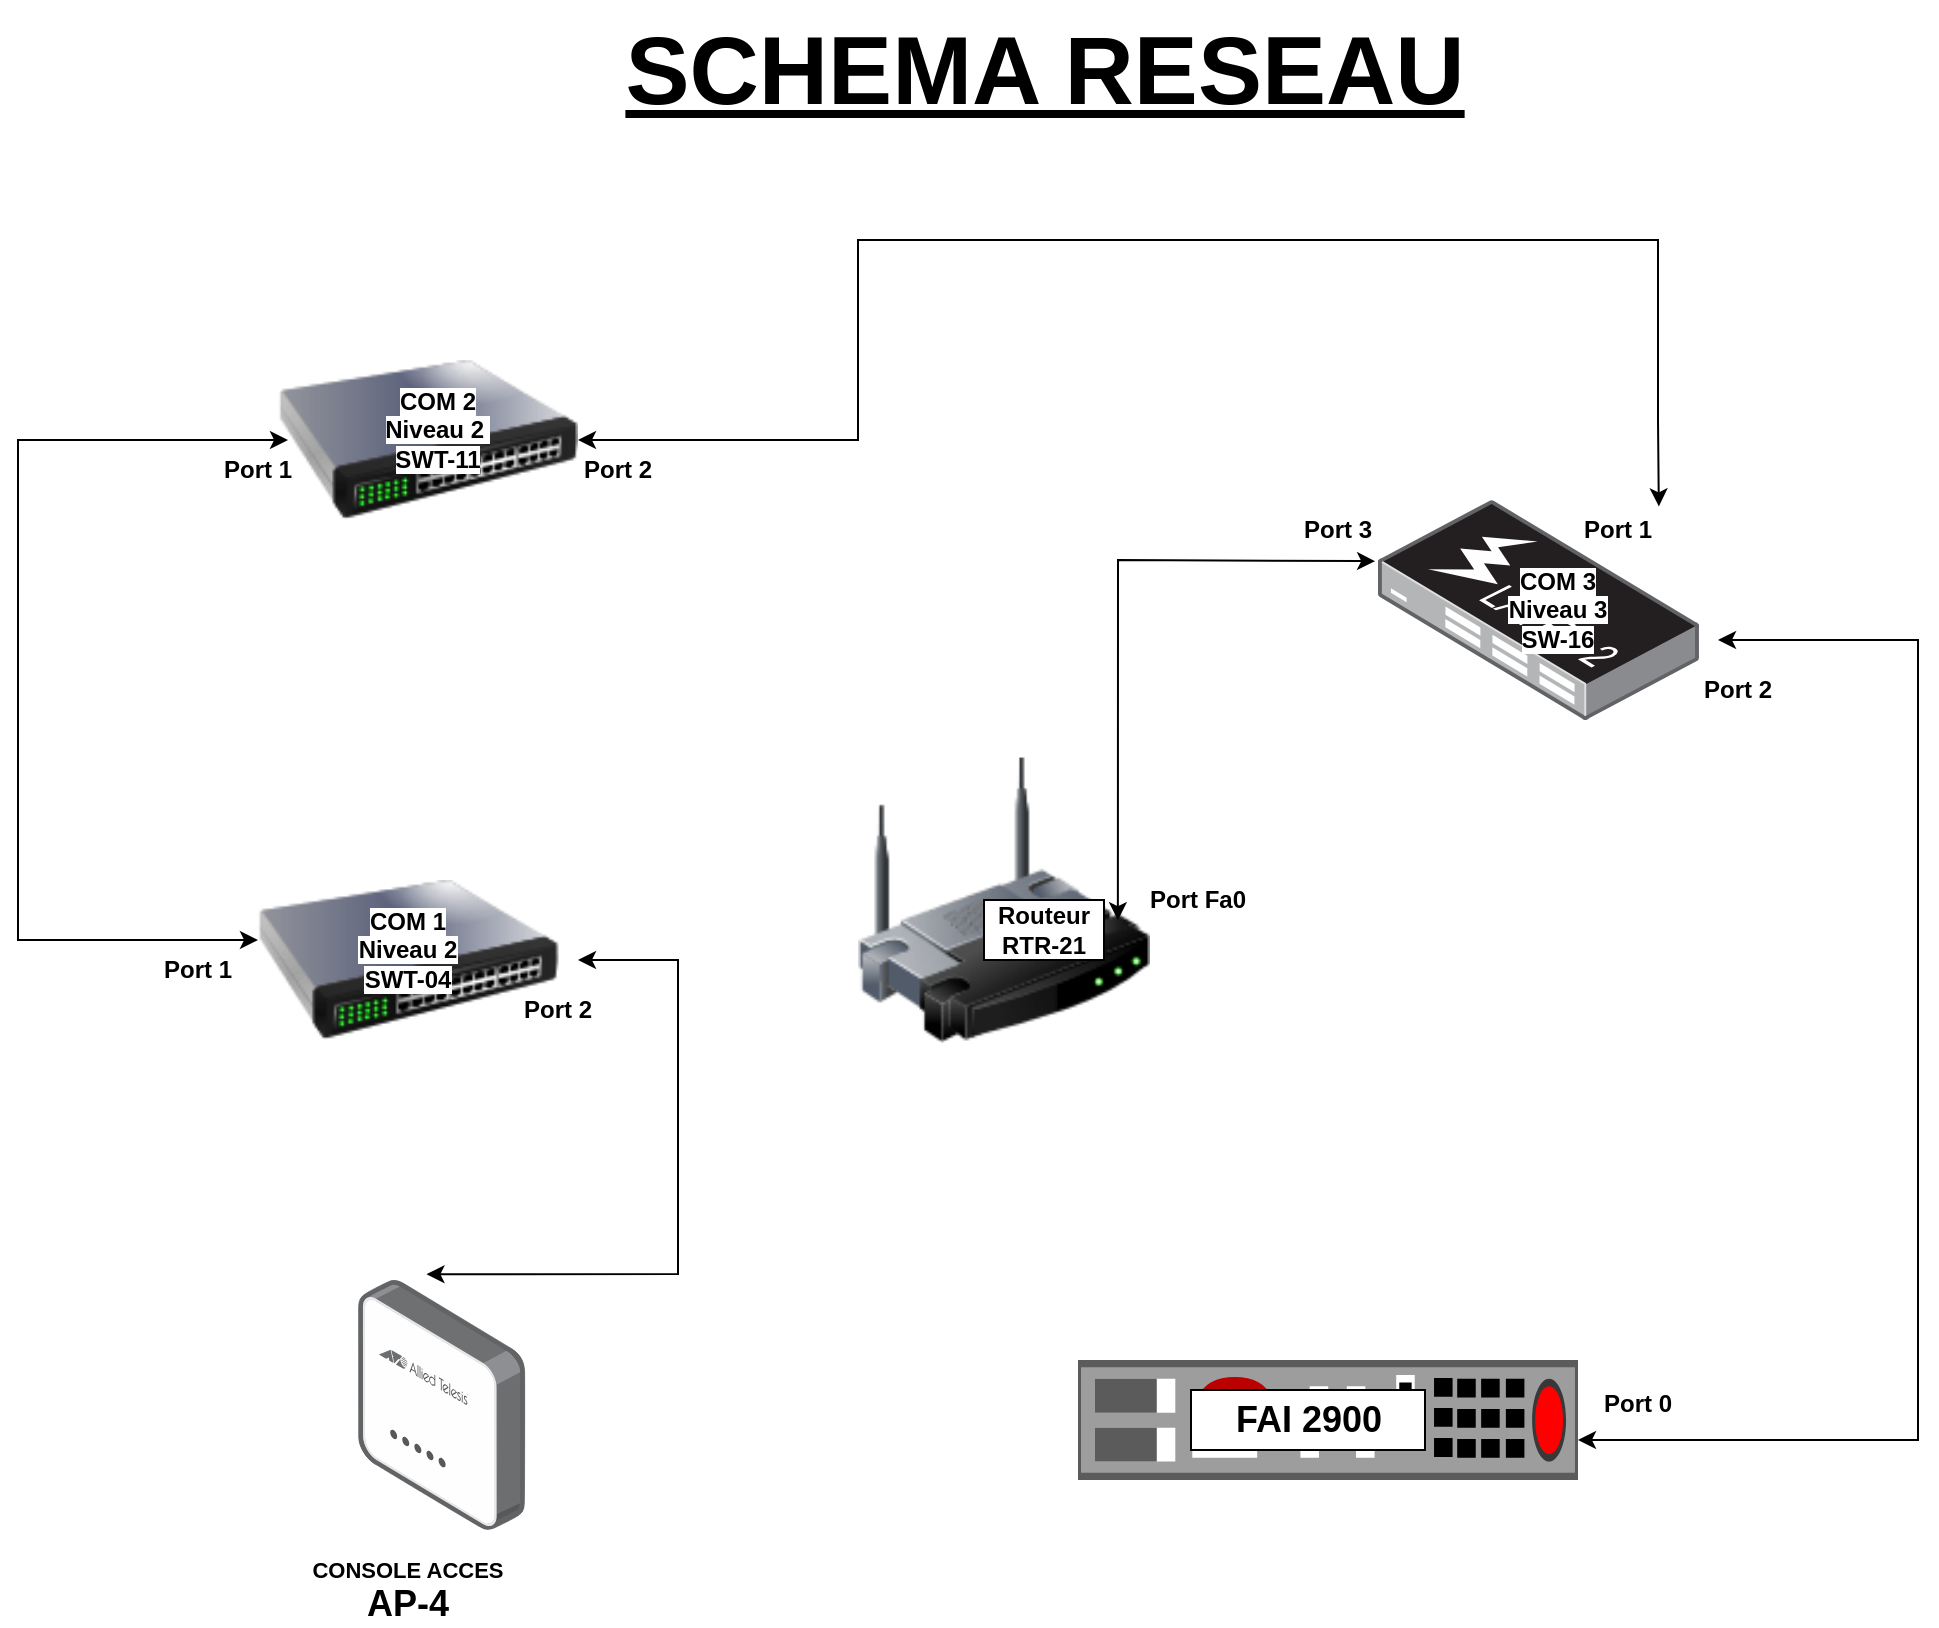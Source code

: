 <mxfile version="28.1.2">
  <diagram name="Page-1" id="MiFiqeztJaLx2lx6PgDN">
    <mxGraphModel dx="1838" dy="882" grid="1" gridSize="10" guides="1" tooltips="1" connect="1" arrows="1" fold="1" page="1" pageScale="1" pageWidth="1100" pageHeight="850" math="0" shadow="0">
      <root>
        <mxCell id="0" />
        <mxCell id="1" parent="0" />
        <mxCell id="BRfsDB_LLm775VY7pcte-1" value="" style="image;html=1;image=img/lib/clip_art/networking/Switch_128x128.png" vertex="1" parent="1">
          <mxGeometry x="160" y="190" width="150" height="80" as="geometry" />
        </mxCell>
        <mxCell id="BRfsDB_LLm775VY7pcte-2" value="" style="image;html=1;image=img/lib/clip_art/networking/Switch_128x128.png" vertex="1" parent="1">
          <mxGeometry x="140" y="450" width="170" height="80" as="geometry" />
        </mxCell>
        <mxCell id="BRfsDB_LLm775VY7pcte-5" value="" style="image;points=[];aspect=fixed;html=1;align=center;shadow=0;dashed=0;image=img/lib/allied_telesis/switch/Switch_24_port_L2_POE.svg;" vertex="1" parent="1">
          <mxGeometry x="710" y="260" width="160.47" height="110" as="geometry" />
        </mxCell>
        <mxCell id="BRfsDB_LLm775VY7pcte-6" value="" style="image;html=1;image=img/lib/clip_art/networking/Wireless_Router_128x128.png" vertex="1" parent="1">
          <mxGeometry x="450" y="380" width="146" height="160" as="geometry" />
        </mxCell>
        <mxCell id="BRfsDB_LLm775VY7pcte-7" value="" style="strokeColor=#666666;html=1;labelPosition=right;align=left;spacingLeft=15;shadow=0;dashed=0;outlineConnect=0;shape=mxgraph.rack.f5.arx_2500;" vertex="1" parent="1">
          <mxGeometry x="560" y="690" width="250" height="60" as="geometry" />
        </mxCell>
        <mxCell id="BRfsDB_LLm775VY7pcte-8" value="" style="image;points=[];aspect=fixed;html=1;align=center;shadow=0;dashed=0;image=img/lib/allied_telesis/wireless/Access_Point_Indoor.svg;" vertex="1" parent="1">
          <mxGeometry x="200" y="650" width="83.73" height="124.91" as="geometry" />
        </mxCell>
        <mxCell id="BRfsDB_LLm775VY7pcte-19" value="&lt;b style=&quot;background-color: rgb(255, 255, 255);&quot;&gt;COM 2 Niveau 2&amp;nbsp;&lt;/b&gt;&lt;div&gt;&lt;b style=&quot;background-color: rgb(255, 255, 255);&quot;&gt;SWT-11&lt;/b&gt;&lt;/div&gt;" style="text;strokeColor=none;align=center;fillColor=none;html=1;verticalAlign=middle;whiteSpace=wrap;rounded=0;" vertex="1" parent="1">
          <mxGeometry x="200" y="210" width="80" height="30" as="geometry" />
        </mxCell>
        <mxCell id="BRfsDB_LLm775VY7pcte-20" value="&lt;b style=&quot;background-color: rgb(255, 255, 255);&quot;&gt;COM 1 Niveau 2&lt;/b&gt;&lt;div&gt;&lt;b style=&quot;background-color: rgb(255, 255, 255);&quot;&gt;SWT-04&lt;/b&gt;&lt;/div&gt;" style="text;strokeColor=none;align=center;fillColor=none;html=1;verticalAlign=middle;whiteSpace=wrap;rounded=0;" vertex="1" parent="1">
          <mxGeometry x="195" y="470" width="60" height="30" as="geometry" />
        </mxCell>
        <mxCell id="BRfsDB_LLm775VY7pcte-21" value="&lt;b style=&quot;background-color: rgb(255, 255, 255);&quot;&gt;COM 3 Niveau 3&lt;/b&gt;&lt;div&gt;&lt;b style=&quot;background-color: rgb(255, 255, 255);&quot;&gt;SW-16&lt;/b&gt;&lt;/div&gt;" style="text;strokeColor=none;align=center;fillColor=none;html=1;verticalAlign=middle;whiteSpace=wrap;rounded=0;" vertex="1" parent="1">
          <mxGeometry x="770" y="300" width="60" height="30" as="geometry" />
        </mxCell>
        <mxCell id="BRfsDB_LLm775VY7pcte-23" value="&lt;font style=&quot;color: rgb(0, 0, 0);&quot;&gt;&lt;b&gt;Routeur&lt;/b&gt;&lt;/font&gt;&lt;div&gt;&lt;font style=&quot;color: rgb(0, 0, 0);&quot;&gt;&lt;b&gt;RTR-21&lt;/b&gt;&lt;/font&gt;&lt;/div&gt;" style="text;strokeColor=#000000;align=center;fillColor=#FFFFFF;html=1;verticalAlign=middle;whiteSpace=wrap;rounded=0;" vertex="1" parent="1">
          <mxGeometry x="513" y="460" width="60" height="30" as="geometry" />
        </mxCell>
        <mxCell id="BRfsDB_LLm775VY7pcte-24" value="&lt;b&gt;&lt;font style=&quot;font-size: 18px;&quot;&gt;FAI 2900&lt;/font&gt;&lt;/b&gt;" style="text;strokeColor=#000000;align=center;fillColor=#FFFFFF;html=1;verticalAlign=middle;whiteSpace=wrap;rounded=0;" vertex="1" parent="1">
          <mxGeometry x="616.5" y="705" width="117" height="30" as="geometry" />
        </mxCell>
        <mxCell id="BRfsDB_LLm775VY7pcte-27" value="&lt;font style=&quot;font-size: 11px;&quot;&gt;&lt;b&gt;CONSOLE ACCES&lt;/b&gt;&lt;/font&gt;&lt;div&gt;&lt;span style=&quot;font-size: 18px;&quot;&gt;&lt;b&gt;AP-4&lt;/b&gt;&lt;/span&gt;&lt;/div&gt;" style="text;strokeColor=none;align=center;fillColor=none;html=1;verticalAlign=middle;whiteSpace=wrap;rounded=0;" vertex="1" parent="1">
          <mxGeometry x="155" y="790" width="140" height="30" as="geometry" />
        </mxCell>
        <mxCell id="BRfsDB_LLm775VY7pcte-29" value="&lt;b&gt;Port 2&lt;/b&gt;" style="text;strokeColor=none;align=center;fillColor=none;html=1;verticalAlign=middle;whiteSpace=wrap;rounded=0;" vertex="1" parent="1">
          <mxGeometry x="300" y="230" width="60" height="30" as="geometry" />
        </mxCell>
        <mxCell id="BRfsDB_LLm775VY7pcte-30" value="&lt;b&gt;Port 1&lt;/b&gt;" style="text;strokeColor=none;align=center;fillColor=none;html=1;verticalAlign=middle;whiteSpace=wrap;rounded=0;" vertex="1" parent="1">
          <mxGeometry x="120" y="230" width="60" height="30" as="geometry" />
        </mxCell>
        <mxCell id="BRfsDB_LLm775VY7pcte-31" value="&lt;b&gt;Port 3&lt;/b&gt;" style="text;strokeColor=none;align=center;fillColor=none;html=1;verticalAlign=middle;whiteSpace=wrap;rounded=0;" vertex="1" parent="1">
          <mxGeometry x="660" y="260" width="60" height="30" as="geometry" />
        </mxCell>
        <mxCell id="BRfsDB_LLm775VY7pcte-32" value="&lt;b&gt;Port 1&lt;/b&gt;" style="text;strokeColor=none;align=center;fillColor=none;html=1;verticalAlign=middle;whiteSpace=wrap;rounded=0;" vertex="1" parent="1">
          <mxGeometry x="90" y="480" width="60" height="30" as="geometry" />
        </mxCell>
        <mxCell id="BRfsDB_LLm775VY7pcte-33" value="&lt;b&gt;Port 2&lt;/b&gt;" style="text;strokeColor=none;align=center;fillColor=none;html=1;verticalAlign=middle;whiteSpace=wrap;rounded=0;" vertex="1" parent="1">
          <mxGeometry x="860" y="340" width="60" height="30" as="geometry" />
        </mxCell>
        <mxCell id="BRfsDB_LLm775VY7pcte-35" value="&lt;b&gt;Port 1&lt;/b&gt;" style="text;strokeColor=none;align=center;fillColor=none;html=1;verticalAlign=middle;whiteSpace=wrap;rounded=0;" vertex="1" parent="1">
          <mxGeometry x="800" y="260" width="60" height="30" as="geometry" />
        </mxCell>
        <mxCell id="BRfsDB_LLm775VY7pcte-36" value="&lt;b&gt;Port 2&lt;/b&gt;" style="text;strokeColor=none;align=center;fillColor=none;html=1;verticalAlign=middle;whiteSpace=wrap;rounded=0;" vertex="1" parent="1">
          <mxGeometry x="270" y="500" width="60" height="30" as="geometry" />
        </mxCell>
        <mxCell id="BRfsDB_LLm775VY7pcte-44" value="" style="endArrow=classic;startArrow=classic;html=1;rounded=0;entryX=0.75;entryY=0;entryDx=0;entryDy=0;exitX=1;exitY=0;exitDx=0;exitDy=0;" edge="1" parent="1" source="BRfsDB_LLm775VY7pcte-32" target="BRfsDB_LLm775VY7pcte-30">
          <mxGeometry width="50" height="50" relative="1" as="geometry">
            <mxPoint x="40" y="420" as="sourcePoint" />
            <mxPoint x="350" y="220" as="targetPoint" />
            <Array as="points">
              <mxPoint x="30" y="480" />
              <mxPoint x="30" y="230" />
            </Array>
          </mxGeometry>
        </mxCell>
        <mxCell id="BRfsDB_LLm775VY7pcte-45" value="" style="endArrow=classic;startArrow=classic;html=1;rounded=0;exitX=0.89;exitY=0.563;exitDx=0;exitDy=0;exitPerimeter=0;entryX=-0.009;entryY=0.278;entryDx=0;entryDy=0;entryPerimeter=0;" edge="1" parent="1" source="BRfsDB_LLm775VY7pcte-6" target="BRfsDB_LLm775VY7pcte-5">
          <mxGeometry width="50" height="50" relative="1" as="geometry">
            <mxPoint x="579.94" y="440.08" as="sourcePoint" />
            <mxPoint x="580" y="220" as="targetPoint" />
            <Array as="points">
              <mxPoint x="580" y="290" />
            </Array>
          </mxGeometry>
        </mxCell>
        <mxCell id="BRfsDB_LLm775VY7pcte-46" value="" style="endArrow=classic;startArrow=classic;html=1;rounded=0;exitX=1;exitY=0.5;exitDx=0;exitDy=0;entryX=0.875;entryY=0.029;entryDx=0;entryDy=0;entryPerimeter=0;" edge="1" parent="1" source="BRfsDB_LLm775VY7pcte-1" target="BRfsDB_LLm775VY7pcte-5">
          <mxGeometry width="50" height="50" relative="1" as="geometry">
            <mxPoint x="580" y="400" as="sourcePoint" />
            <mxPoint x="850" y="220" as="targetPoint" />
            <Array as="points">
              <mxPoint x="450" y="230" />
              <mxPoint x="450" y="130" />
              <mxPoint x="670" y="130" />
              <mxPoint x="850" y="130" />
              <mxPoint x="850" y="220" />
            </Array>
          </mxGeometry>
        </mxCell>
        <mxCell id="BRfsDB_LLm775VY7pcte-47" value="" style="endArrow=classic;startArrow=classic;html=1;rounded=0;" edge="1" parent="1">
          <mxGeometry width="50" height="50" relative="1" as="geometry">
            <mxPoint x="810" y="730" as="sourcePoint" />
            <mxPoint x="880" y="330" as="targetPoint" />
            <Array as="points">
              <mxPoint x="980" y="730" />
              <mxPoint x="980" y="530" />
              <mxPoint x="980" y="330" />
            </Array>
          </mxGeometry>
        </mxCell>
        <mxCell id="BRfsDB_LLm775VY7pcte-49" value="" style="endArrow=classic;startArrow=classic;html=1;rounded=0;exitX=0.409;exitY=-0.023;exitDx=0;exitDy=0;exitPerimeter=0;entryX=1;entryY=0.5;entryDx=0;entryDy=0;" edge="1" parent="1" source="BRfsDB_LLm775VY7pcte-8" target="BRfsDB_LLm775VY7pcte-2">
          <mxGeometry width="50" height="50" relative="1" as="geometry">
            <mxPoint x="580" y="610" as="sourcePoint" />
            <mxPoint x="360" y="400" as="targetPoint" />
            <Array as="points">
              <mxPoint x="360" y="647" />
              <mxPoint x="360" y="490" />
            </Array>
          </mxGeometry>
        </mxCell>
        <mxCell id="BRfsDB_LLm775VY7pcte-50" value="&lt;b&gt;Port Fa0&lt;/b&gt;" style="text;strokeColor=none;align=center;fillColor=none;html=1;verticalAlign=middle;whiteSpace=wrap;rounded=0;" vertex="1" parent="1">
          <mxGeometry x="590" y="445" width="60" height="30" as="geometry" />
        </mxCell>
        <mxCell id="BRfsDB_LLm775VY7pcte-51" value="&lt;b&gt;Port 0&lt;/b&gt;" style="text;strokeColor=none;align=center;fillColor=none;html=1;verticalAlign=middle;whiteSpace=wrap;rounded=0;" vertex="1" parent="1">
          <mxGeometry x="810" y="697.46" width="60" height="30" as="geometry" />
        </mxCell>
        <mxCell id="BRfsDB_LLm775VY7pcte-52" value="&lt;b&gt;&lt;font style=&quot;font-size: 48px;&quot;&gt;&lt;u&gt;SCHEMA RESEAU&lt;/u&gt;&lt;/font&gt;&lt;/b&gt;" style="text;html=1;align=center;verticalAlign=middle;resizable=0;points=[];autosize=1;strokeColor=none;fillColor=none;" vertex="1" parent="1">
          <mxGeometry x="323" y="10" width="440" height="70" as="geometry" />
        </mxCell>
      </root>
    </mxGraphModel>
  </diagram>
</mxfile>
